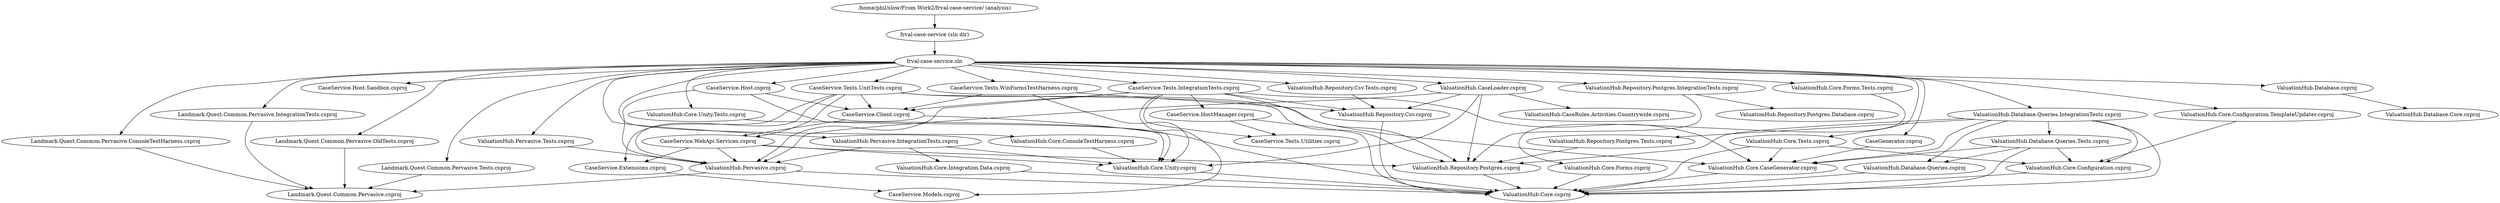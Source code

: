 digraph {
    0 [label="/home/phil/slow/From Work2/frval-case-service/ (analysis)"]
    1 [label="frval-case-service (sln dir)"]
    2 [label="frval-case-service.sln"]
    3 [label="CaseGenerator.csproj"]
    4 [label="CaseService.Client.csproj"]
    5 [label="CaseService.Extensions.csproj"]
    6 [label="CaseService.Host.csproj"]
    7 [label="CaseService.Host.Sandbox.csproj"]
    8 [label="CaseService.HostManager.csproj"]
    9 [label="CaseService.Models.csproj"]
    10 [label="CaseService.Tests.IntegrationTests.csproj"]
    11 [label="CaseService.Tests.UnitTests.csproj"]
    12 [label="CaseService.Tests.Utilities.csproj"]
    13 [label="CaseService.WebApi.Services.csproj"]
    14 [label="CaseService.Tests.WinFormsTestHarness.csproj"]
    15 [label="Landmark.Quest.Common.Pervasive.csproj"]
    16 [label="Landmark.Quest.Common.Pervasive.ConsoleTestHarness.csproj"]
    17 [label="Landmark.Quest.Common.Pervasive.IntegrationTests.csproj"]
    18 [label="Landmark.Quest.Common.Pervasive.OldTests.csproj"]
    19 [label="Landmark.Quest.Common.Pervasive.Tests.csproj"]
    20 [label="ValuationHub.CaseLoader.csproj"]
    21 [label="ValuationHub.CaseRules.Activities.Countrywide.csproj"]
    22 [label="ValuationHub.Core.csproj"]
    23 [label="ValuationHub.Core.CaseGenerator.csproj"]
    24 [label="ValuationHub.Core.Configuration.csproj"]
    25 [label="ValuationHub.Core.Configuration.TemplateUpdater.csproj"]
    26 [label="ValuationHub.Core.ConsoleTestHarness.csproj"]
    27 [label="ValuationHub.Core.Forms.csproj"]
    28 [label="ValuationHub.Core.Forms.Tests.csproj"]
    29 [label="ValuationHub.Core.Integration.Data.csproj"]
    30 [label="ValuationHub.Core.Tests.csproj"]
    31 [label="ValuationHub.Core.Unity.csproj"]
    32 [label="ValuationHub.Core.Unity.Tests.csproj"]
    33 [label="ValuationHub.Database.csproj"]
    34 [label="ValuationHub.Database.Core.csproj"]
    35 [label="ValuationHub.Database.Queries.csproj"]
    36 [label="ValuationHub.Database.Queries.IntegrationTests.csproj"]
    37 [label="ValuationHub.Database.Queries.Tests.csproj"]
    38 [label="ValuationHub.Pervasive.csproj"]
    39 [label="ValuationHub.Pervasive.IntegrationTests.csproj"]
    40 [label="ValuationHub.Pervasive.Tests.csproj"]
    41 [label="ValuationHub.Repository.Csv.csproj"]
    42 [label="ValuationHub.Repository.Csv.Tests.csproj"]
    43 [label="ValuationHub.Repository.Postgres.csproj"]
    44 [label="ValuationHub.Repository.Postgres.Database.csproj"]
    45 [label="ValuationHub.Repository.Postgres.IntegrationTests.csproj"]
    46 [label="ValuationHub.Repository.Postgres.Tests.csproj"]
    0 -> 1
    1 -> 2
    2 -> 3
    6 -> 4
    10 -> 4
    11 -> 4
    14 -> 4
    11 -> 5
    13 -> 5
    2 -> 6
    2 -> 7
    10 -> 8
    5 -> 9
    10 -> 9
    2 -> 10
    2 -> 11
    8 -> 12
    10 -> 12
    4 -> 13
    11 -> 13
    2 -> 14
    16 -> 15
    17 -> 15
    18 -> 15
    19 -> 15
    38 -> 15
    2 -> 16
    2 -> 17
    2 -> 18
    2 -> 19
    2 -> 20
    20 -> 21
    4 -> 22
    8 -> 22
    23 -> 22
    24 -> 22
    27 -> 22
    29 -> 22
    30 -> 22
    31 -> 22
    35 -> 22
    36 -> 22
    37 -> 22
    38 -> 22
    41 -> 22
    43 -> 22
    3 -> 23
    10 -> 23
    11 -> 23
    30 -> 23
    36 -> 23
    37 -> 23
    25 -> 24
    30 -> 24
    36 -> 24
    37 -> 24
    2 -> 25
    2 -> 26
    28 -> 27
    2 -> 28
    39 -> 29
    2 -> 30
    6 -> 31
    13 -> 31
    14 -> 31
    20 -> 31
    26 -> 31
    32 -> 31
    39 -> 31
    2 -> 32
    2 -> 33
    33 -> 34
    36 -> 35
    37 -> 35
    2 -> 36
    36 -> 37
    6 -> 38
    10 -> 38
    11 -> 38
    13 -> 38
    20 -> 38
    39 -> 38
    40 -> 38
    2 -> 39
    2 -> 40
    10 -> 41
    14 -> 41
    20 -> 41
    42 -> 41
    2 -> 42
    10 -> 43
    11 -> 43
    13 -> 43
    20 -> 43
    36 -> 43
    45 -> 43
    46 -> 43
    45 -> 44
    2 -> 45
    36 -> 46
}
